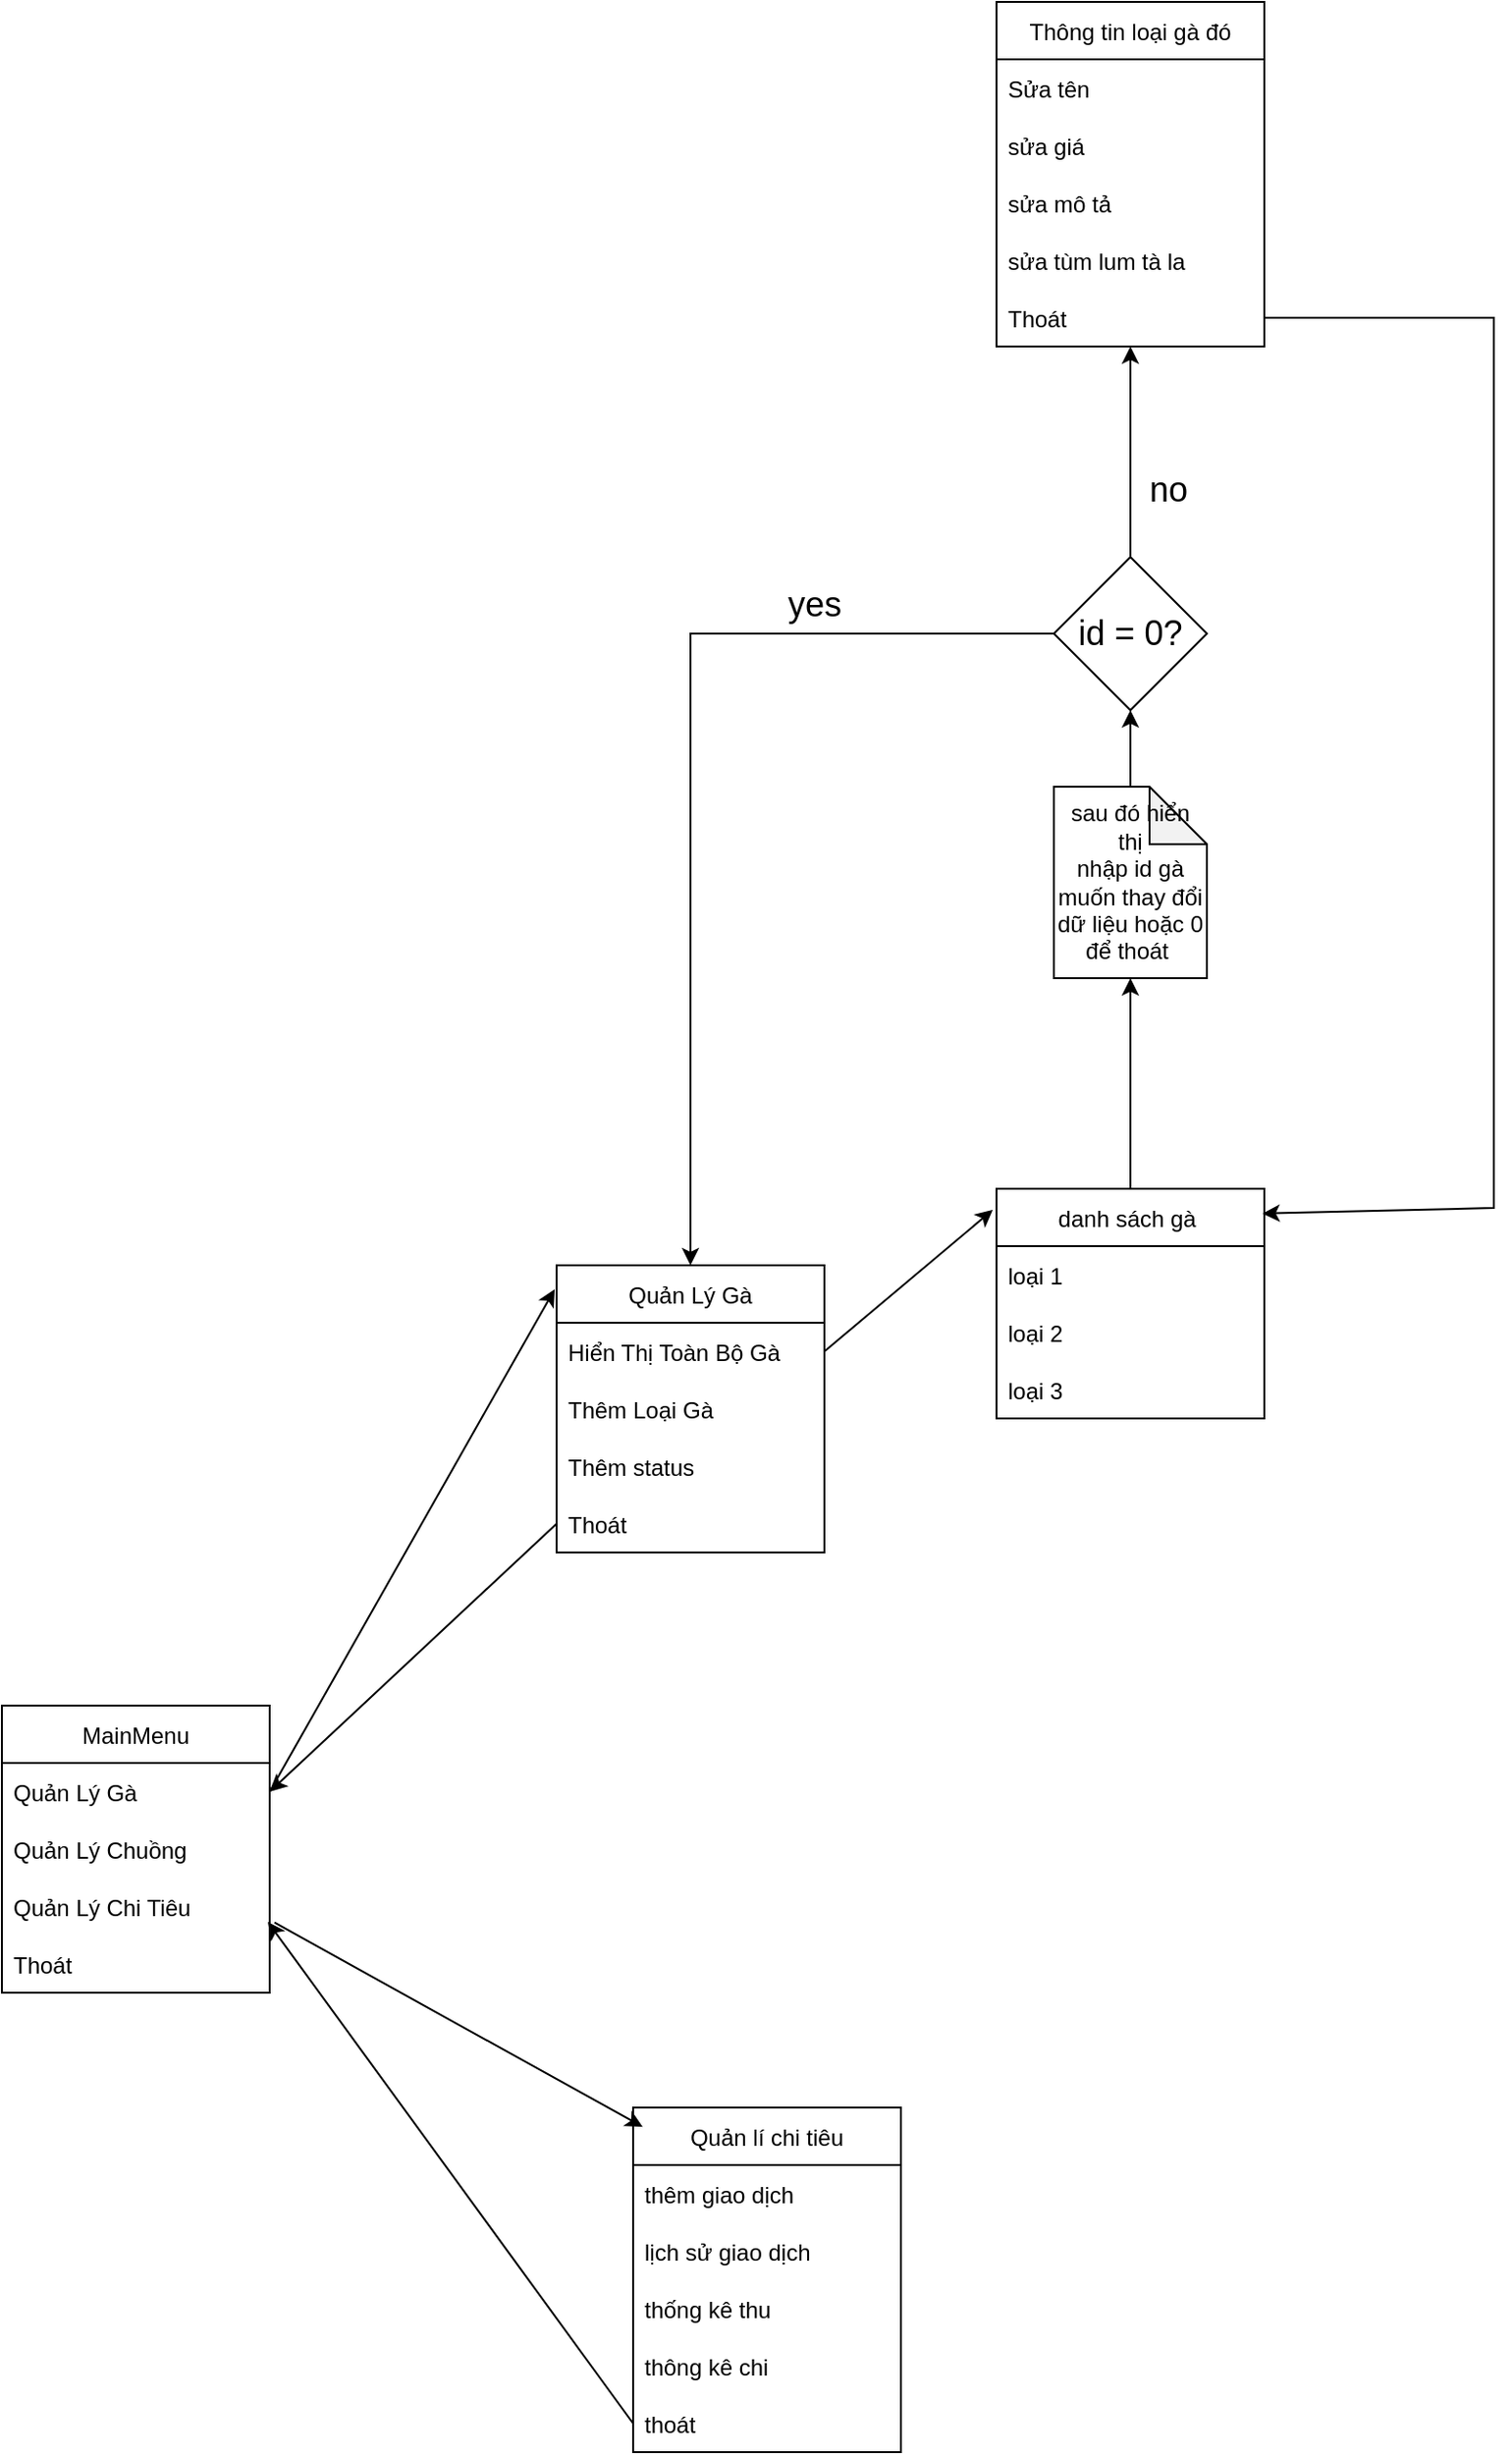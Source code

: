 <mxfile version="20.2.3" type="device"><diagram id="lXIrSfXCWsYiDKtV-b7c" name="Page-1"><mxGraphModel dx="1383" dy="1779" grid="1" gridSize="10" guides="1" tooltips="1" connect="1" arrows="1" fold="1" page="1" pageScale="1" pageWidth="850" pageHeight="1100" math="0" shadow="0"><root><mxCell id="0"/><mxCell id="1" parent="0"/><mxCell id="qHPnNeUOe0G4SswDr8Vn-1" value="MainMenu" style="swimlane;fontStyle=0;childLayout=stackLayout;horizontal=1;startSize=30;horizontalStack=0;resizeParent=1;resizeParentMax=0;resizeLast=0;collapsible=1;marginBottom=0;" vertex="1" parent="1"><mxGeometry y="190" width="140" height="150" as="geometry"/></mxCell><mxCell id="qHPnNeUOe0G4SswDr8Vn-2" value="Quản Lý Gà" style="text;strokeColor=none;fillColor=none;align=left;verticalAlign=middle;spacingLeft=4;spacingRight=4;overflow=hidden;points=[[0,0.5],[1,0.5]];portConstraint=eastwest;rotatable=0;" vertex="1" parent="qHPnNeUOe0G4SswDr8Vn-1"><mxGeometry y="30" width="140" height="30" as="geometry"/></mxCell><mxCell id="qHPnNeUOe0G4SswDr8Vn-3" value="Quản Lý Chuồng" style="text;strokeColor=none;fillColor=none;align=left;verticalAlign=middle;spacingLeft=4;spacingRight=4;overflow=hidden;points=[[0,0.5],[1,0.5]];portConstraint=eastwest;rotatable=0;" vertex="1" parent="qHPnNeUOe0G4SswDr8Vn-1"><mxGeometry y="60" width="140" height="30" as="geometry"/></mxCell><mxCell id="qHPnNeUOe0G4SswDr8Vn-4" value="Quản Lý Chi Tiêu" style="text;strokeColor=none;fillColor=none;align=left;verticalAlign=middle;spacingLeft=4;spacingRight=4;overflow=hidden;points=[[0,0.5],[1,0.5]];portConstraint=eastwest;rotatable=0;" vertex="1" parent="qHPnNeUOe0G4SswDr8Vn-1"><mxGeometry y="90" width="140" height="30" as="geometry"/></mxCell><mxCell id="qHPnNeUOe0G4SswDr8Vn-5" value="Thoát" style="text;strokeColor=none;fillColor=none;align=left;verticalAlign=middle;spacingLeft=4;spacingRight=4;overflow=hidden;points=[[0,0.5],[1,0.5]];portConstraint=eastwest;rotatable=0;" vertex="1" parent="qHPnNeUOe0G4SswDr8Vn-1"><mxGeometry y="120" width="140" height="30" as="geometry"/></mxCell><mxCell id="qHPnNeUOe0G4SswDr8Vn-26" value="Quản lí chi tiêu" style="swimlane;fontStyle=0;childLayout=stackLayout;horizontal=1;startSize=30;horizontalStack=0;resizeParent=1;resizeParentMax=0;resizeLast=0;collapsible=1;marginBottom=0;" vertex="1" parent="1"><mxGeometry x="330" y="400" width="140" height="180" as="geometry"/></mxCell><mxCell id="qHPnNeUOe0G4SswDr8Vn-27" value="thêm giao dịch" style="text;strokeColor=none;fillColor=none;align=left;verticalAlign=middle;spacingLeft=4;spacingRight=4;overflow=hidden;points=[[0,0.5],[1,0.5]];portConstraint=eastwest;rotatable=0;" vertex="1" parent="qHPnNeUOe0G4SswDr8Vn-26"><mxGeometry y="30" width="140" height="30" as="geometry"/></mxCell><mxCell id="qHPnNeUOe0G4SswDr8Vn-28" value="lịch sử giao dịch" style="text;strokeColor=none;fillColor=none;align=left;verticalAlign=middle;spacingLeft=4;spacingRight=4;overflow=hidden;points=[[0,0.5],[1,0.5]];portConstraint=eastwest;rotatable=0;" vertex="1" parent="qHPnNeUOe0G4SswDr8Vn-26"><mxGeometry y="60" width="140" height="30" as="geometry"/></mxCell><mxCell id="qHPnNeUOe0G4SswDr8Vn-69" value="thống kê thu" style="text;strokeColor=none;fillColor=none;align=left;verticalAlign=middle;spacingLeft=4;spacingRight=4;overflow=hidden;points=[[0,0.5],[1,0.5]];portConstraint=eastwest;rotatable=0;" vertex="1" parent="qHPnNeUOe0G4SswDr8Vn-26"><mxGeometry y="90" width="140" height="30" as="geometry"/></mxCell><mxCell id="qHPnNeUOe0G4SswDr8Vn-70" value="thông kê chi" style="text;strokeColor=none;fillColor=none;align=left;verticalAlign=middle;spacingLeft=4;spacingRight=4;overflow=hidden;points=[[0,0.5],[1,0.5]];portConstraint=eastwest;rotatable=0;" vertex="1" parent="qHPnNeUOe0G4SswDr8Vn-26"><mxGeometry y="120" width="140" height="30" as="geometry"/></mxCell><mxCell id="qHPnNeUOe0G4SswDr8Vn-29" value="thoát" style="text;strokeColor=none;fillColor=none;align=left;verticalAlign=middle;spacingLeft=4;spacingRight=4;overflow=hidden;points=[[0,0.5],[1,0.5]];portConstraint=eastwest;rotatable=0;" vertex="1" parent="qHPnNeUOe0G4SswDr8Vn-26"><mxGeometry y="150" width="140" height="30" as="geometry"/></mxCell><mxCell id="qHPnNeUOe0G4SswDr8Vn-30" value="Thông tin loại gà đó" style="swimlane;fontStyle=0;childLayout=stackLayout;horizontal=1;startSize=30;horizontalStack=0;resizeParent=1;resizeParentMax=0;resizeLast=0;collapsible=1;marginBottom=0;" vertex="1" parent="1"><mxGeometry x="520" y="-700" width="140" height="180" as="geometry"/></mxCell><mxCell id="qHPnNeUOe0G4SswDr8Vn-31" value="Sửa tên" style="text;strokeColor=none;fillColor=none;align=left;verticalAlign=middle;spacingLeft=4;spacingRight=4;overflow=hidden;points=[[0,0.5],[1,0.5]];portConstraint=eastwest;rotatable=0;" vertex="1" parent="qHPnNeUOe0G4SswDr8Vn-30"><mxGeometry y="30" width="140" height="30" as="geometry"/></mxCell><mxCell id="qHPnNeUOe0G4SswDr8Vn-32" value="sửa giá" style="text;strokeColor=none;fillColor=none;align=left;verticalAlign=middle;spacingLeft=4;spacingRight=4;overflow=hidden;points=[[0,0.5],[1,0.5]];portConstraint=eastwest;rotatable=0;" vertex="1" parent="qHPnNeUOe0G4SswDr8Vn-30"><mxGeometry y="60" width="140" height="30" as="geometry"/></mxCell><mxCell id="qHPnNeUOe0G4SswDr8Vn-33" value="sửa mô tả" style="text;strokeColor=none;fillColor=none;align=left;verticalAlign=middle;spacingLeft=4;spacingRight=4;overflow=hidden;points=[[0,0.5],[1,0.5]];portConstraint=eastwest;rotatable=0;" vertex="1" parent="qHPnNeUOe0G4SswDr8Vn-30"><mxGeometry y="90" width="140" height="30" as="geometry"/></mxCell><mxCell id="qHPnNeUOe0G4SswDr8Vn-57" value="sửa tùm lum tà la" style="text;strokeColor=none;fillColor=none;align=left;verticalAlign=middle;spacingLeft=4;spacingRight=4;overflow=hidden;points=[[0,0.5],[1,0.5]];portConstraint=eastwest;rotatable=0;" vertex="1" parent="qHPnNeUOe0G4SswDr8Vn-30"><mxGeometry y="120" width="140" height="30" as="geometry"/></mxCell><mxCell id="qHPnNeUOe0G4SswDr8Vn-58" value="Thoát" style="text;strokeColor=none;fillColor=none;align=left;verticalAlign=middle;spacingLeft=4;spacingRight=4;overflow=hidden;points=[[0,0.5],[1,0.5]];portConstraint=eastwest;rotatable=0;" vertex="1" parent="qHPnNeUOe0G4SswDr8Vn-30"><mxGeometry y="150" width="140" height="30" as="geometry"/></mxCell><mxCell id="qHPnNeUOe0G4SswDr8Vn-34" value="danh sách gà " style="swimlane;fontStyle=0;childLayout=stackLayout;horizontal=1;startSize=30;horizontalStack=0;resizeParent=1;resizeParentMax=0;resizeLast=0;collapsible=1;marginBottom=0;" vertex="1" parent="1"><mxGeometry x="520" y="-80" width="140" height="120" as="geometry"/></mxCell><mxCell id="qHPnNeUOe0G4SswDr8Vn-35" value="loại 1 " style="text;strokeColor=none;fillColor=none;align=left;verticalAlign=middle;spacingLeft=4;spacingRight=4;overflow=hidden;points=[[0,0.5],[1,0.5]];portConstraint=eastwest;rotatable=0;" vertex="1" parent="qHPnNeUOe0G4SswDr8Vn-34"><mxGeometry y="30" width="140" height="30" as="geometry"/></mxCell><mxCell id="qHPnNeUOe0G4SswDr8Vn-36" value="loại 2 " style="text;strokeColor=none;fillColor=none;align=left;verticalAlign=middle;spacingLeft=4;spacingRight=4;overflow=hidden;points=[[0,0.5],[1,0.5]];portConstraint=eastwest;rotatable=0;" vertex="1" parent="qHPnNeUOe0G4SswDr8Vn-34"><mxGeometry y="60" width="140" height="30" as="geometry"/></mxCell><mxCell id="qHPnNeUOe0G4SswDr8Vn-37" value="loại 3" style="text;strokeColor=none;fillColor=none;align=left;verticalAlign=middle;spacingLeft=4;spacingRight=4;overflow=hidden;points=[[0,0.5],[1,0.5]];portConstraint=eastwest;rotatable=0;" vertex="1" parent="qHPnNeUOe0G4SswDr8Vn-34"><mxGeometry y="90" width="140" height="30" as="geometry"/></mxCell><mxCell id="qHPnNeUOe0G4SswDr8Vn-38" value="Quản Lý Gà" style="swimlane;fontStyle=0;childLayout=stackLayout;horizontal=1;startSize=30;horizontalStack=0;resizeParent=1;resizeParentMax=0;resizeLast=0;collapsible=1;marginBottom=0;" vertex="1" parent="1"><mxGeometry x="290" y="-40" width="140" height="150" as="geometry"/></mxCell><mxCell id="qHPnNeUOe0G4SswDr8Vn-39" value="Hiển Thị Toàn Bộ Gà" style="text;strokeColor=none;fillColor=none;align=left;verticalAlign=middle;spacingLeft=4;spacingRight=4;overflow=hidden;points=[[0,0.5],[1,0.5]];portConstraint=eastwest;rotatable=0;" vertex="1" parent="qHPnNeUOe0G4SswDr8Vn-38"><mxGeometry y="30" width="140" height="30" as="geometry"/></mxCell><mxCell id="qHPnNeUOe0G4SswDr8Vn-40" value="Thêm Loại Gà" style="text;strokeColor=none;fillColor=none;align=left;verticalAlign=middle;spacingLeft=4;spacingRight=4;overflow=hidden;points=[[0,0.5],[1,0.5]];portConstraint=eastwest;rotatable=0;" vertex="1" parent="qHPnNeUOe0G4SswDr8Vn-38"><mxGeometry y="60" width="140" height="30" as="geometry"/></mxCell><mxCell id="qHPnNeUOe0G4SswDr8Vn-67" value="Thêm status" style="text;strokeColor=none;fillColor=none;align=left;verticalAlign=middle;spacingLeft=4;spacingRight=4;overflow=hidden;points=[[0,0.5],[1,0.5]];portConstraint=eastwest;rotatable=0;" vertex="1" parent="qHPnNeUOe0G4SswDr8Vn-38"><mxGeometry y="90" width="140" height="30" as="geometry"/></mxCell><mxCell id="qHPnNeUOe0G4SswDr8Vn-41" value="Thoát" style="text;strokeColor=none;fillColor=none;align=left;verticalAlign=middle;spacingLeft=4;spacingRight=4;overflow=hidden;points=[[0,0.5],[1,0.5]];portConstraint=eastwest;rotatable=0;" vertex="1" parent="qHPnNeUOe0G4SswDr8Vn-38"><mxGeometry y="120" width="140" height="30" as="geometry"/></mxCell><mxCell id="qHPnNeUOe0G4SswDr8Vn-42" value="sau đó hiển thị&lt;br&gt;nhập id gà muốn thay đổi dữ liệu hoặc 0 để thoát&amp;nbsp;" style="shape=note;whiteSpace=wrap;html=1;backgroundOutline=1;darkOpacity=0.05;" vertex="1" parent="1"><mxGeometry x="550" y="-290" width="80" height="100" as="geometry"/></mxCell><mxCell id="qHPnNeUOe0G4SswDr8Vn-43" value="" style="endArrow=classic;html=1;rounded=0;exitX=1;exitY=0.5;exitDx=0;exitDy=0;entryX=-0.007;entryY=0.083;entryDx=0;entryDy=0;entryPerimeter=0;" edge="1" parent="1" source="qHPnNeUOe0G4SswDr8Vn-2" target="qHPnNeUOe0G4SswDr8Vn-38"><mxGeometry width="50" height="50" relative="1" as="geometry"><mxPoint x="430" y="60" as="sourcePoint"/><mxPoint x="480" y="10" as="targetPoint"/></mxGeometry></mxCell><mxCell id="qHPnNeUOe0G4SswDr8Vn-44" value="" style="endArrow=classic;html=1;rounded=0;exitX=1;exitY=0.5;exitDx=0;exitDy=0;entryX=-0.014;entryY=0.092;entryDx=0;entryDy=0;entryPerimeter=0;" edge="1" parent="1" source="qHPnNeUOe0G4SswDr8Vn-39" target="qHPnNeUOe0G4SswDr8Vn-34"><mxGeometry width="50" height="50" relative="1" as="geometry"><mxPoint x="590" y="150" as="sourcePoint"/><mxPoint x="640" y="100" as="targetPoint"/></mxGeometry></mxCell><mxCell id="qHPnNeUOe0G4SswDr8Vn-47" value="" style="endArrow=classic;html=1;rounded=0;exitX=0.5;exitY=0;exitDx=0;exitDy=0;entryX=0.5;entryY=1;entryDx=0;entryDy=0;entryPerimeter=0;" edge="1" parent="1" source="qHPnNeUOe0G4SswDr8Vn-34" target="qHPnNeUOe0G4SswDr8Vn-42"><mxGeometry width="50" height="50" relative="1" as="geometry"><mxPoint x="430" y="15" as="sourcePoint"/><mxPoint x="528.04" y="-158.96" as="targetPoint"/></mxGeometry></mxCell><mxCell id="qHPnNeUOe0G4SswDr8Vn-52" value="" style="endArrow=classic;html=1;rounded=0;exitX=0.5;exitY=0;exitDx=0;exitDy=0;exitPerimeter=0;entryX=0.5;entryY=1;entryDx=0;entryDy=0;" edge="1" parent="1" source="qHPnNeUOe0G4SswDr8Vn-42" target="qHPnNeUOe0G4SswDr8Vn-63"><mxGeometry width="50" height="50" relative="1" as="geometry"><mxPoint x="610" y="-160" as="sourcePoint"/><mxPoint x="610" y="-330" as="targetPoint"/></mxGeometry></mxCell><mxCell id="qHPnNeUOe0G4SswDr8Vn-60" value="" style="endArrow=classic;html=1;rounded=0;fontSize=18;exitX=1;exitY=0.5;exitDx=0;exitDy=0;entryX=0.993;entryY=0.108;entryDx=0;entryDy=0;entryPerimeter=0;" edge="1" parent="1" source="qHPnNeUOe0G4SswDr8Vn-58" target="qHPnNeUOe0G4SswDr8Vn-34"><mxGeometry width="50" height="50" relative="1" as="geometry"><mxPoint x="690" y="-420" as="sourcePoint"/><mxPoint x="780" y="-120" as="targetPoint"/><Array as="points"><mxPoint x="780" y="-535"/><mxPoint x="780" y="-70"/></Array></mxGeometry></mxCell><mxCell id="qHPnNeUOe0G4SswDr8Vn-62" value="" style="endArrow=classic;html=1;rounded=0;entryX=0.5;entryY=1;entryDx=0;entryDy=0;entryPerimeter=0;exitX=0.5;exitY=0;exitDx=0;exitDy=0;" edge="1" parent="1" source="qHPnNeUOe0G4SswDr8Vn-63" target="qHPnNeUOe0G4SswDr8Vn-58"><mxGeometry width="50" height="50" relative="1" as="geometry"><mxPoint x="380" y="-240.5" as="sourcePoint"/><mxPoint x="320" y="-340" as="targetPoint"/></mxGeometry></mxCell><mxCell id="qHPnNeUOe0G4SswDr8Vn-63" value="id = 0?" style="rhombus;whiteSpace=wrap;html=1;fontSize=18;" vertex="1" parent="1"><mxGeometry x="550" y="-410" width="80" height="80" as="geometry"/></mxCell><mxCell id="qHPnNeUOe0G4SswDr8Vn-64" value="no" style="text;html=1;strokeColor=none;fillColor=none;align=center;verticalAlign=middle;whiteSpace=wrap;rounded=0;fontSize=18;" vertex="1" parent="1"><mxGeometry x="580" y="-460" width="60" height="30" as="geometry"/></mxCell><mxCell id="qHPnNeUOe0G4SswDr8Vn-65" value="" style="endArrow=classic;html=1;rounded=0;exitX=0;exitY=0.5;exitDx=0;exitDy=0;entryX=0.5;entryY=0;entryDx=0;entryDy=0;" edge="1" parent="1" source="qHPnNeUOe0G4SswDr8Vn-63" target="qHPnNeUOe0G4SswDr8Vn-38"><mxGeometry width="50" height="50" relative="1" as="geometry"><mxPoint x="310" y="-360" as="sourcePoint"/><mxPoint x="290" y="-370" as="targetPoint"/><Array as="points"><mxPoint x="360" y="-370"/></Array></mxGeometry></mxCell><mxCell id="qHPnNeUOe0G4SswDr8Vn-66" value="yes" style="text;html=1;strokeColor=none;fillColor=none;align=center;verticalAlign=middle;whiteSpace=wrap;rounded=0;fontSize=18;" vertex="1" parent="1"><mxGeometry x="395" y="-400" width="60" height="30" as="geometry"/></mxCell><mxCell id="qHPnNeUOe0G4SswDr8Vn-68" value="" style="endArrow=classic;html=1;rounded=0;exitX=0;exitY=0.5;exitDx=0;exitDy=0;entryX=1;entryY=0.5;entryDx=0;entryDy=0;" edge="1" parent="1" source="qHPnNeUOe0G4SswDr8Vn-41" target="qHPnNeUOe0G4SswDr8Vn-2"><mxGeometry width="50" height="50" relative="1" as="geometry"><mxPoint x="440" y="15" as="sourcePoint"/><mxPoint x="528.04" y="-58.96" as="targetPoint"/></mxGeometry></mxCell><mxCell id="qHPnNeUOe0G4SswDr8Vn-72" value="" style="endArrow=classic;html=1;rounded=0;exitX=1.018;exitY=0.778;exitDx=0;exitDy=0;entryX=0.036;entryY=0.056;entryDx=0;entryDy=0;exitPerimeter=0;entryPerimeter=0;" edge="1" parent="1" source="qHPnNeUOe0G4SswDr8Vn-4" target="qHPnNeUOe0G4SswDr8Vn-26"><mxGeometry width="50" height="50" relative="1" as="geometry"><mxPoint x="290" y="360" as="sourcePoint"/><mxPoint x="140" y="500" as="targetPoint"/></mxGeometry></mxCell><mxCell id="qHPnNeUOe0G4SswDr8Vn-79" value="" style="endArrow=classic;html=1;rounded=0;exitX=0;exitY=0.5;exitDx=0;exitDy=0;entryX=0.993;entryY=0.767;entryDx=0;entryDy=0;entryPerimeter=0;" edge="1" parent="1" source="qHPnNeUOe0G4SswDr8Vn-29" target="qHPnNeUOe0G4SswDr8Vn-4"><mxGeometry width="50" height="50" relative="1" as="geometry"><mxPoint x="152.52" y="313.34" as="sourcePoint"/><mxPoint x="345.04" y="420.08" as="targetPoint"/></mxGeometry></mxCell></root></mxGraphModel></diagram></mxfile>